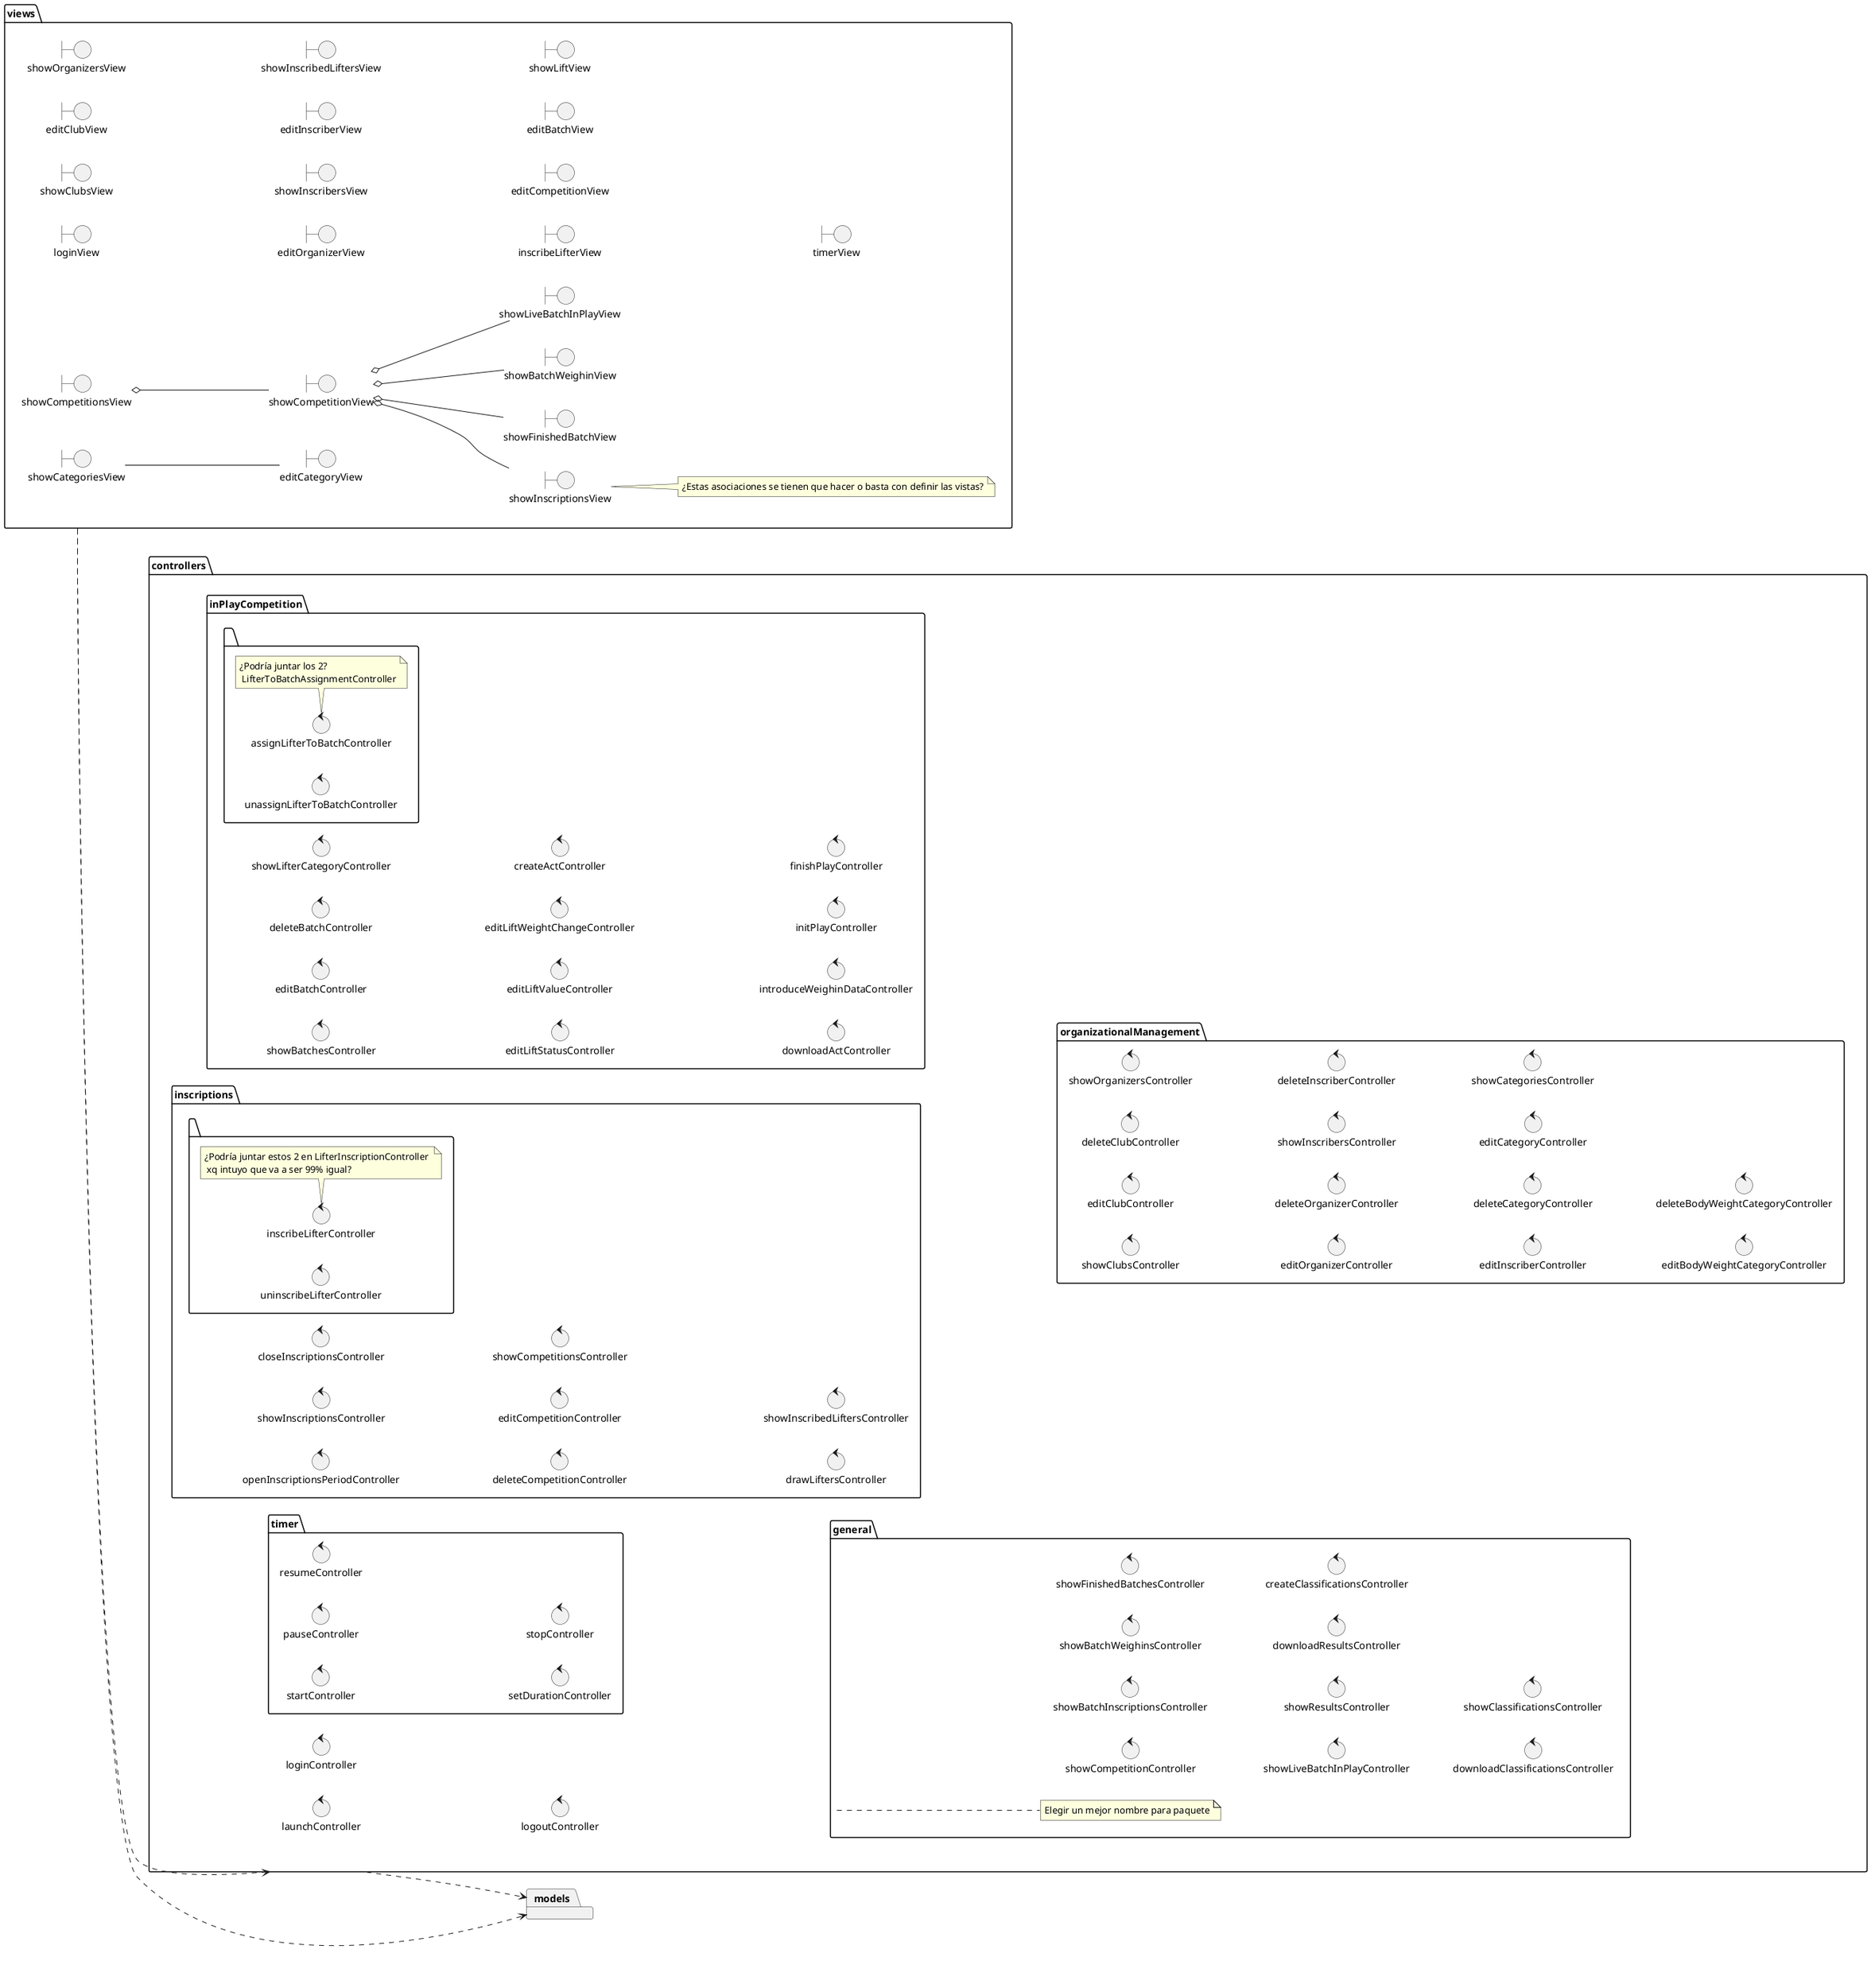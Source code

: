 @startuml

left to right direction

package views {
  boundary showCompetitionsView
  boundary showCompetitionView

  boundary showInscriptionsView
  boundary showFinishedBatchView
  boundary showBatchWeighinView
  boundary showLiveBatchInPlayView

  boundary loginView

  showCompetitionsView o-- showCompetitionView
  note right of showInscriptionsView: ¿Estas asociaciones se tienen que hacer o basta con definir las vistas?
  showCompetitionView o-- showInscriptionsView
  showCompetitionView o-- showFinishedBatchView
  showCompetitionView o-- showBatchWeighinView
  showCompetitionView o-- showLiveBatchInPlayView


  boundary showCategoriesView
  boundary editCategoryView

  showCategoriesView -- editCategoryView

  boundary showClubsView
  boundary editClubView


  boundary showOrganizersView
  boundary editOrganizerView

  boundary showInscribersView
  boundary editInscriberView


  boundary showInscribedLiftersView
  boundary inscribeLifterView

  boundary editCompetitionView
  boundary editBatchView

  boundary showLiftView
  boundary timerView

}

package controllers {

  package inPlayCompetition {
      control showBatchesController
      control editBatchController
      control deleteBatchController

      package "  " {
        control assignLifterToBatchController
        control unassignLifterToBatchController
        note bottom of assignLifterToBatchController: ¿Podría juntar los 2? \n LifterToBatchAssignmentController
      }

      control showLifterCategoryController
      control editLiftStatusController
      control editLiftValueController
      control editLiftWeightChangeController
      control createActController
      control downloadActController
      control introduceWeighinDataController
      control initPlayController
      control finishPlayController
  }

  package inscriptions {
    control openInscriptionsPeriodController
    control showInscriptionsController
    control closeInscriptionsController
    control deleteCompetitionController
    control editCompetitionController
    control showCompetitionsController
    control drawLiftersController

    package " " {
      control inscribeLifterController
      control uninscribeLifterController
      note bottom of inscribeLifterController: ¿Podría juntar estos 2 en LifterInscriptionController \n xq intuyo que va a ser 99% igual?
    }
    control showInscribedLiftersController
  }

  package timer {
      control startController
      control pauseController
      control resumeController
      control setDurationController
      control stopController
   }

  package organizationalManagement {
    control showClubsController
    control editClubController
    control deleteClubController
    control showOrganizersController
    control editOrganizerController
    control deleteOrganizerController
    control showInscribersController
    control deleteInscriberController
    control editInscriberController
    control deleteCategoryController
    control editCategoryController
    control showCategoriesController
    control editBodyWeightCategoryController
    control deleteBodyWeightCategoryController
  }


package general {
  note right of general: Elegir un mejor nombre para paquete
  control showCompetitionController
  control showBatchInscriptionsController
  control showBatchWeighinsController
  control showFinishedBatchesController
  control showLiveBatchInPlayController
  control showResultsController
  control downloadResultsController
  control showCompetitionsController
  control createClassificationsController
  control downloadClassificationsController
  control showClassificationsController
}

  control launchController
  control loginController
  control logoutController

}


package models {
}

views ..> controllers
views ..> models
controllers ..> models


@enduml